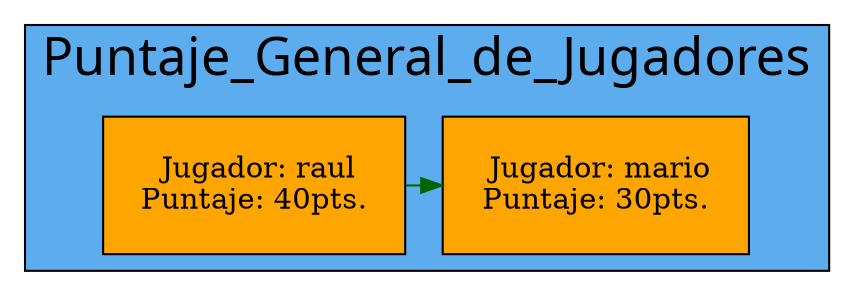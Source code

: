 digraph Lista_Simple_General{

subgraph cluster_2{

fontname=algerian;
fontsize=25;
style=filled;
fillcolor=steelblue2;
label="Puntaje_General_de_Jugadores";

 labelloc=t; 
node[margin=0.25 style=filled fillcolor=orange shape=box];
{rank=same;
25770344352[label=" Jugador: raul
Puntaje: 40pts.
"];
25770344272[label=" Jugador: mario
Puntaje: 30pts.
"];
};

25770344352->25770344272
[dir=front color=darkgreen];

 }

}
